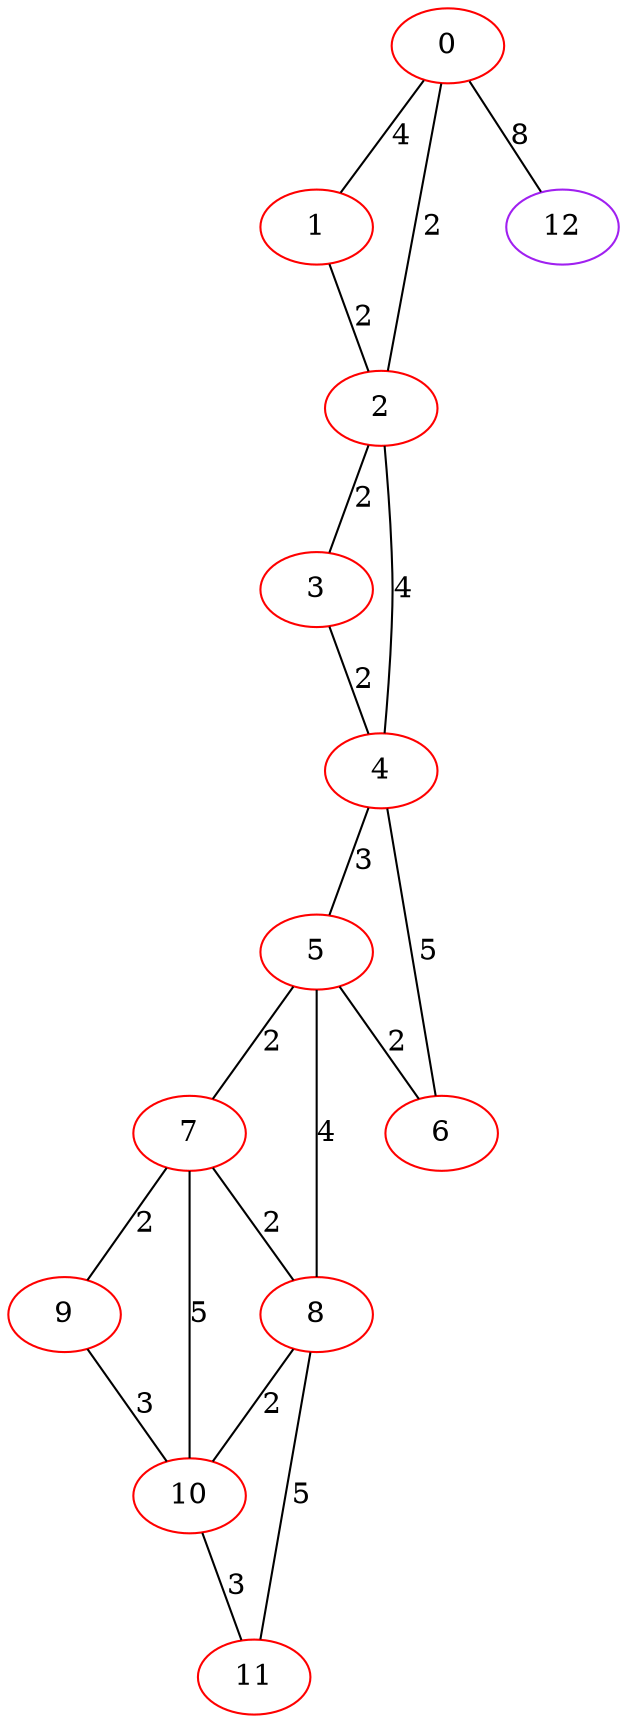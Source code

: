 graph "" {
0 [color=red, weight=1];
1 [color=red, weight=1];
2 [color=red, weight=1];
3 [color=red, weight=1];
4 [color=red, weight=1];
5 [color=red, weight=1];
6 [color=red, weight=1];
7 [color=red, weight=1];
8 [color=red, weight=1];
9 [color=red, weight=1];
10 [color=red, weight=1];
11 [color=red, weight=1];
12 [color=purple, weight=4];
0 -- 1  [key=0, label=4];
0 -- 2  [key=0, label=2];
0 -- 12  [key=0, label=8];
1 -- 2  [key=0, label=2];
2 -- 3  [key=0, label=2];
2 -- 4  [key=0, label=4];
3 -- 4  [key=0, label=2];
4 -- 5  [key=0, label=3];
4 -- 6  [key=0, label=5];
5 -- 8  [key=0, label=4];
5 -- 6  [key=0, label=2];
5 -- 7  [key=0, label=2];
7 -- 8  [key=0, label=2];
7 -- 9  [key=0, label=2];
7 -- 10  [key=0, label=5];
8 -- 10  [key=0, label=2];
8 -- 11  [key=0, label=5];
9 -- 10  [key=0, label=3];
10 -- 11  [key=0, label=3];
}
